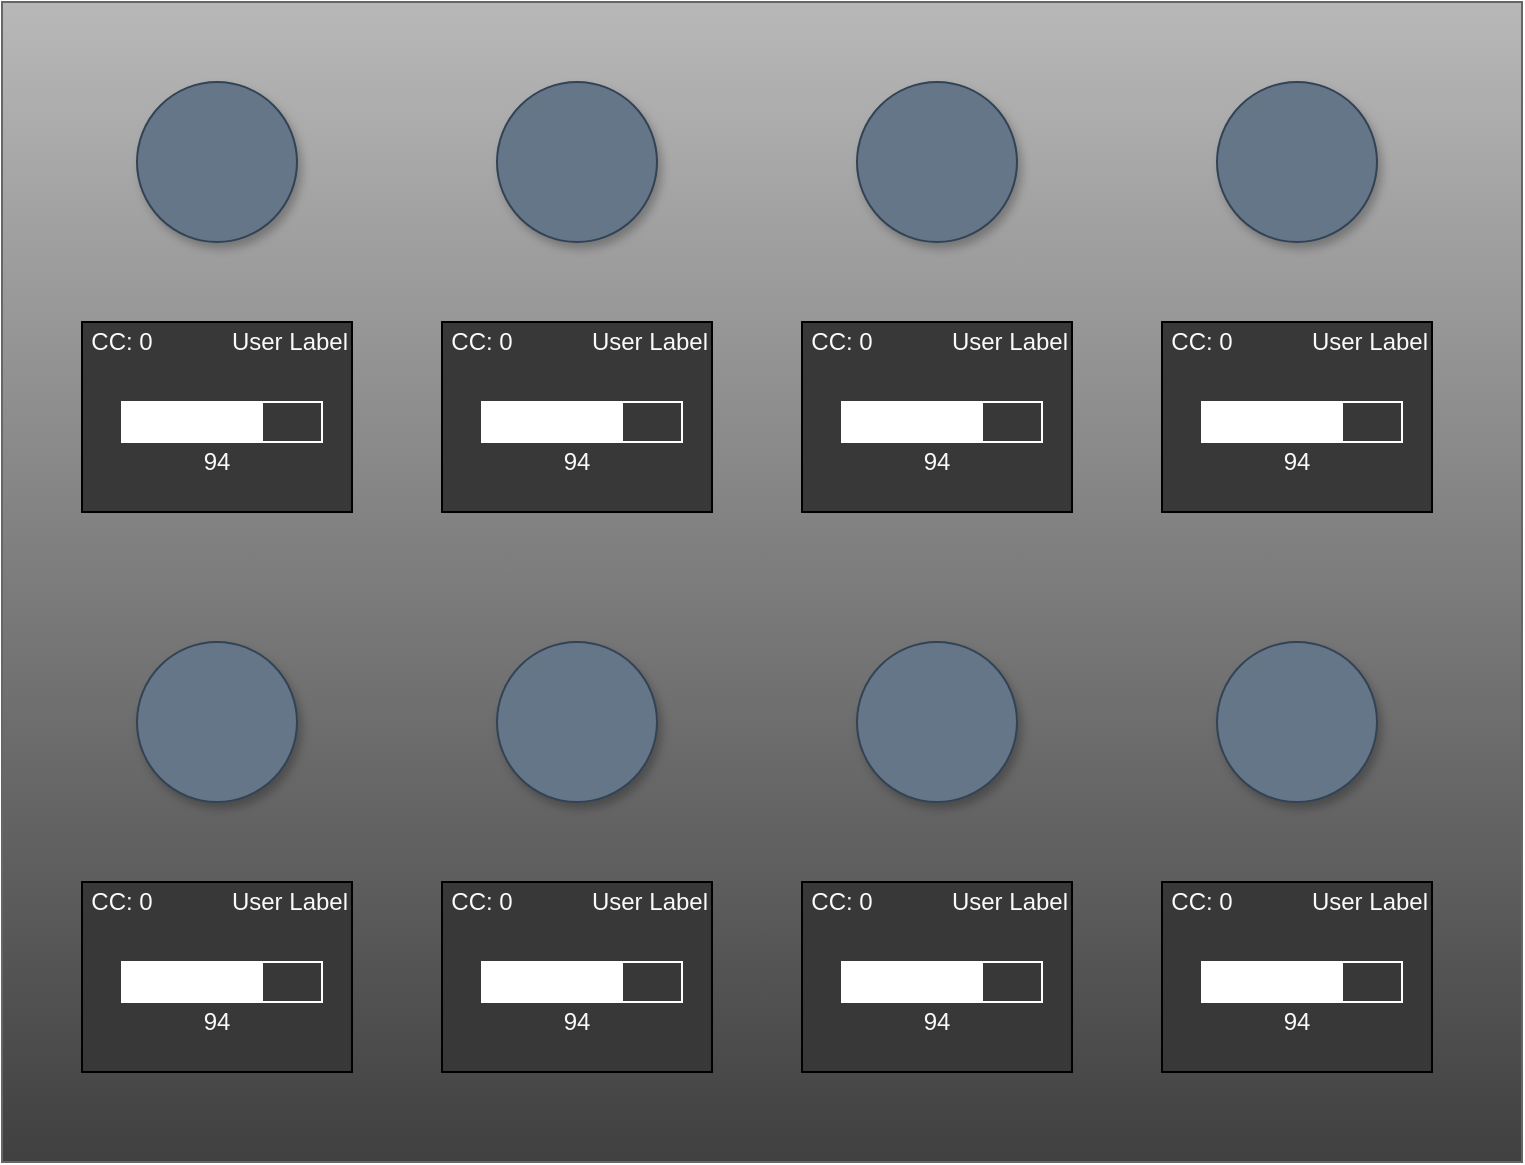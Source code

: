 <mxfile version="13.3.6" type="device"><diagram id="Tz9xx24FMaPvWQ6VEU9Z" name="Page-1"><mxGraphModel dx="1186" dy="778" grid="1" gridSize="5" guides="1" tooltips="1" connect="1" arrows="1" fold="1" page="1" pageScale="1" pageWidth="1169" pageHeight="827" math="0" shadow="0"><root><mxCell id="0"/><mxCell id="1" parent="0"/><mxCell id="v71p93RoLTWEEJK1BtKu-28" value="" style="rounded=0;whiteSpace=wrap;html=1;strokeColor=#666666;gradientColor=#404040;fillColor=#B8B8B8;gradientDirection=south;" vertex="1" parent="1"><mxGeometry x="40" y="80" width="760" height="580" as="geometry"/></mxCell><mxCell id="v71p93RoLTWEEJK1BtKu-1" value="" style="rounded=0;whiteSpace=wrap;html=1;fillColor=#383838;" vertex="1" parent="1"><mxGeometry x="80" y="240" width="135" height="95" as="geometry"/></mxCell><mxCell id="v71p93RoLTWEEJK1BtKu-5" value="" style="ellipse;whiteSpace=wrap;html=1;strokeColor=#314354;fillColor=#647687;fontColor=#ffffff;shadow=1;sketch=0;" vertex="1" parent="1"><mxGeometry x="107.5" y="120" width="80" height="80" as="geometry"/></mxCell><mxCell id="v71p93RoLTWEEJK1BtKu-6" value="" style="rounded=0;whiteSpace=wrap;html=1;fillColor=#383838;" vertex="1" parent="1"><mxGeometry x="260" y="240" width="135" height="95" as="geometry"/></mxCell><mxCell id="v71p93RoLTWEEJK1BtKu-7" value="" style="ellipse;whiteSpace=wrap;html=1;strokeColor=#314354;fillColor=#647687;fontColor=#ffffff;shadow=1;sketch=0;" vertex="1" parent="1"><mxGeometry x="287.5" y="120" width="80" height="80" as="geometry"/></mxCell><mxCell id="v71p93RoLTWEEJK1BtKu-8" value="" style="rounded=0;whiteSpace=wrap;html=1;fillColor=#383838;" vertex="1" parent="1"><mxGeometry x="440" y="240" width="135" height="95" as="geometry"/></mxCell><mxCell id="v71p93RoLTWEEJK1BtKu-9" value="" style="ellipse;whiteSpace=wrap;html=1;strokeColor=#314354;fillColor=#647687;fontColor=#ffffff;shadow=1;sketch=0;" vertex="1" parent="1"><mxGeometry x="467.5" y="120" width="80" height="80" as="geometry"/></mxCell><mxCell id="v71p93RoLTWEEJK1BtKu-10" value="" style="rounded=0;whiteSpace=wrap;html=1;fillColor=#383838;" vertex="1" parent="1"><mxGeometry x="620" y="240" width="135" height="95" as="geometry"/></mxCell><mxCell id="v71p93RoLTWEEJK1BtKu-11" value="" style="ellipse;whiteSpace=wrap;html=1;strokeColor=#314354;fillColor=#647687;fontColor=#ffffff;shadow=1;sketch=0;" vertex="1" parent="1"><mxGeometry x="647.5" y="120" width="80" height="80" as="geometry"/></mxCell><mxCell id="v71p93RoLTWEEJK1BtKu-20" value="" style="rounded=0;whiteSpace=wrap;html=1;fillColor=#383838;" vertex="1" parent="1"><mxGeometry x="80" y="520" width="135" height="95" as="geometry"/></mxCell><mxCell id="v71p93RoLTWEEJK1BtKu-21" value="" style="ellipse;whiteSpace=wrap;html=1;strokeColor=#314354;fillColor=#647687;fontColor=#ffffff;shadow=1;sketch=0;" vertex="1" parent="1"><mxGeometry x="107.5" y="400" width="80" height="80" as="geometry"/></mxCell><mxCell id="v71p93RoLTWEEJK1BtKu-22" value="" style="rounded=0;whiteSpace=wrap;html=1;fillColor=#383838;" vertex="1" parent="1"><mxGeometry x="260" y="520" width="135" height="95" as="geometry"/></mxCell><mxCell id="v71p93RoLTWEEJK1BtKu-23" value="" style="ellipse;whiteSpace=wrap;html=1;strokeColor=#314354;fillColor=#647687;fontColor=#ffffff;shadow=1;sketch=0;" vertex="1" parent="1"><mxGeometry x="287.5" y="400" width="80" height="80" as="geometry"/></mxCell><mxCell id="v71p93RoLTWEEJK1BtKu-24" value="" style="rounded=0;whiteSpace=wrap;html=1;fillColor=#383838;" vertex="1" parent="1"><mxGeometry x="440" y="520" width="135" height="95" as="geometry"/></mxCell><mxCell id="v71p93RoLTWEEJK1BtKu-25" value="" style="ellipse;whiteSpace=wrap;html=1;strokeColor=#314354;fillColor=#647687;fontColor=#ffffff;shadow=1;sketch=0;" vertex="1" parent="1"><mxGeometry x="467.5" y="400" width="80" height="80" as="geometry"/></mxCell><mxCell id="v71p93RoLTWEEJK1BtKu-26" value="" style="rounded=0;whiteSpace=wrap;html=1;fillColor=#383838;" vertex="1" parent="1"><mxGeometry x="620" y="520" width="135" height="95" as="geometry"/></mxCell><mxCell id="v71p93RoLTWEEJK1BtKu-27" value="" style="ellipse;whiteSpace=wrap;html=1;strokeColor=#314354;fillColor=#647687;fontColor=#ffffff;shadow=1;" vertex="1" parent="1"><mxGeometry x="647.5" y="400" width="80" height="80" as="geometry"/></mxCell><mxCell id="v71p93RoLTWEEJK1BtKu-36" value="" style="group" vertex="1" connectable="0" parent="1"><mxGeometry x="80" y="240" width="135" height="80" as="geometry"/></mxCell><mxCell id="v71p93RoLTWEEJK1BtKu-37" value="CC: 0" style="text;html=1;align=center;verticalAlign=middle;whiteSpace=wrap;rounded=0;fontColor=#FAFAFA;" vertex="1" parent="v71p93RoLTWEEJK1BtKu-36"><mxGeometry width="40" height="20" as="geometry"/></mxCell><mxCell id="v71p93RoLTWEEJK1BtKu-38" value="User Label" style="text;html=1;align=right;verticalAlign=middle;whiteSpace=wrap;rounded=0;fontColor=#FAFAFA;" vertex="1" parent="v71p93RoLTWEEJK1BtKu-36"><mxGeometry x="60" width="75" height="20" as="geometry"/></mxCell><mxCell id="v71p93RoLTWEEJK1BtKu-39" value="" style="rounded=0;whiteSpace=wrap;html=1;fillColor=none;strokeColor=#FFFFFF;" vertex="1" parent="v71p93RoLTWEEJK1BtKu-36"><mxGeometry x="20" y="40" width="100" height="20" as="geometry"/></mxCell><mxCell id="v71p93RoLTWEEJK1BtKu-40" value="" style="rounded=0;whiteSpace=wrap;html=1;strokeColor=#FFFFFF;" vertex="1" parent="v71p93RoLTWEEJK1BtKu-36"><mxGeometry x="20" y="40" width="70" height="20" as="geometry"/></mxCell><mxCell id="v71p93RoLTWEEJK1BtKu-41" value="94" style="text;html=1;align=center;verticalAlign=middle;whiteSpace=wrap;rounded=0;fontColor=#FAFAFA;" vertex="1" parent="v71p93RoLTWEEJK1BtKu-36"><mxGeometry y="60" width="135" height="20" as="geometry"/></mxCell><mxCell id="v71p93RoLTWEEJK1BtKu-42" value="" style="group" vertex="1" connectable="0" parent="1"><mxGeometry x="260" y="240" width="135" height="80" as="geometry"/></mxCell><mxCell id="v71p93RoLTWEEJK1BtKu-43" value="CC: 0" style="text;html=1;align=center;verticalAlign=middle;whiteSpace=wrap;rounded=0;fontColor=#FAFAFA;" vertex="1" parent="v71p93RoLTWEEJK1BtKu-42"><mxGeometry width="40" height="20" as="geometry"/></mxCell><mxCell id="v71p93RoLTWEEJK1BtKu-44" value="User Label" style="text;html=1;align=right;verticalAlign=middle;whiteSpace=wrap;rounded=0;fontColor=#FAFAFA;" vertex="1" parent="v71p93RoLTWEEJK1BtKu-42"><mxGeometry x="60" width="75" height="20" as="geometry"/></mxCell><mxCell id="v71p93RoLTWEEJK1BtKu-45" value="" style="rounded=0;whiteSpace=wrap;html=1;fillColor=none;strokeColor=#FFFFFF;" vertex="1" parent="v71p93RoLTWEEJK1BtKu-42"><mxGeometry x="20" y="40" width="100" height="20" as="geometry"/></mxCell><mxCell id="v71p93RoLTWEEJK1BtKu-46" value="" style="rounded=0;whiteSpace=wrap;html=1;strokeColor=#FFFFFF;" vertex="1" parent="v71p93RoLTWEEJK1BtKu-42"><mxGeometry x="20" y="40" width="70" height="20" as="geometry"/></mxCell><mxCell id="v71p93RoLTWEEJK1BtKu-47" value="94" style="text;html=1;align=center;verticalAlign=middle;whiteSpace=wrap;rounded=0;fontColor=#FAFAFA;" vertex="1" parent="v71p93RoLTWEEJK1BtKu-42"><mxGeometry y="60" width="135" height="20" as="geometry"/></mxCell><mxCell id="v71p93RoLTWEEJK1BtKu-48" value="" style="group" vertex="1" connectable="0" parent="1"><mxGeometry x="440" y="240" width="135" height="80" as="geometry"/></mxCell><mxCell id="v71p93RoLTWEEJK1BtKu-49" value="CC: 0" style="text;html=1;align=center;verticalAlign=middle;whiteSpace=wrap;rounded=0;fontColor=#FAFAFA;" vertex="1" parent="v71p93RoLTWEEJK1BtKu-48"><mxGeometry width="40" height="20" as="geometry"/></mxCell><mxCell id="v71p93RoLTWEEJK1BtKu-50" value="User Label" style="text;html=1;align=right;verticalAlign=middle;whiteSpace=wrap;rounded=0;fontColor=#FAFAFA;" vertex="1" parent="v71p93RoLTWEEJK1BtKu-48"><mxGeometry x="60" width="75" height="20" as="geometry"/></mxCell><mxCell id="v71p93RoLTWEEJK1BtKu-51" value="" style="rounded=0;whiteSpace=wrap;html=1;fillColor=none;strokeColor=#FFFFFF;" vertex="1" parent="v71p93RoLTWEEJK1BtKu-48"><mxGeometry x="20" y="40" width="100" height="20" as="geometry"/></mxCell><mxCell id="v71p93RoLTWEEJK1BtKu-52" value="" style="rounded=0;whiteSpace=wrap;html=1;strokeColor=#FFFFFF;" vertex="1" parent="v71p93RoLTWEEJK1BtKu-48"><mxGeometry x="20" y="40" width="70" height="20" as="geometry"/></mxCell><mxCell id="v71p93RoLTWEEJK1BtKu-53" value="94" style="text;html=1;align=center;verticalAlign=middle;whiteSpace=wrap;rounded=0;fontColor=#FAFAFA;" vertex="1" parent="v71p93RoLTWEEJK1BtKu-48"><mxGeometry y="60" width="135" height="20" as="geometry"/></mxCell><mxCell id="v71p93RoLTWEEJK1BtKu-61" value="" style="group" vertex="1" connectable="0" parent="1"><mxGeometry x="620" y="240" width="135" height="80" as="geometry"/></mxCell><mxCell id="v71p93RoLTWEEJK1BtKu-62" value="CC: 0" style="text;html=1;align=center;verticalAlign=middle;whiteSpace=wrap;rounded=0;fontColor=#FAFAFA;" vertex="1" parent="v71p93RoLTWEEJK1BtKu-61"><mxGeometry width="40" height="20" as="geometry"/></mxCell><mxCell id="v71p93RoLTWEEJK1BtKu-63" value="User Label" style="text;html=1;align=right;verticalAlign=middle;whiteSpace=wrap;rounded=0;fontColor=#FAFAFA;" vertex="1" parent="v71p93RoLTWEEJK1BtKu-61"><mxGeometry x="60" width="75" height="20" as="geometry"/></mxCell><mxCell id="v71p93RoLTWEEJK1BtKu-64" value="" style="rounded=0;whiteSpace=wrap;html=1;fillColor=none;strokeColor=#FFFFFF;" vertex="1" parent="v71p93RoLTWEEJK1BtKu-61"><mxGeometry x="20" y="40" width="100" height="20" as="geometry"/></mxCell><mxCell id="v71p93RoLTWEEJK1BtKu-65" value="" style="rounded=0;whiteSpace=wrap;html=1;strokeColor=#FFFFFF;" vertex="1" parent="v71p93RoLTWEEJK1BtKu-61"><mxGeometry x="20" y="40" width="70" height="20" as="geometry"/></mxCell><mxCell id="v71p93RoLTWEEJK1BtKu-66" value="94" style="text;html=1;align=center;verticalAlign=middle;whiteSpace=wrap;rounded=0;fontColor=#FAFAFA;" vertex="1" parent="v71p93RoLTWEEJK1BtKu-61"><mxGeometry y="60" width="135" height="20" as="geometry"/></mxCell><mxCell id="v71p93RoLTWEEJK1BtKu-91" value="" style="group" vertex="1" connectable="0" parent="1"><mxGeometry x="80" y="520" width="135" height="80" as="geometry"/></mxCell><mxCell id="v71p93RoLTWEEJK1BtKu-92" value="CC: 0" style="text;html=1;align=center;verticalAlign=middle;whiteSpace=wrap;rounded=0;fontColor=#FAFAFA;" vertex="1" parent="v71p93RoLTWEEJK1BtKu-91"><mxGeometry width="40" height="20" as="geometry"/></mxCell><mxCell id="v71p93RoLTWEEJK1BtKu-93" value="User Label" style="text;html=1;align=right;verticalAlign=middle;whiteSpace=wrap;rounded=0;fontColor=#FAFAFA;" vertex="1" parent="v71p93RoLTWEEJK1BtKu-91"><mxGeometry x="60" width="75" height="20" as="geometry"/></mxCell><mxCell id="v71p93RoLTWEEJK1BtKu-94" value="" style="rounded=0;whiteSpace=wrap;html=1;fillColor=none;strokeColor=#FFFFFF;" vertex="1" parent="v71p93RoLTWEEJK1BtKu-91"><mxGeometry x="20" y="40" width="100" height="20" as="geometry"/></mxCell><mxCell id="v71p93RoLTWEEJK1BtKu-95" value="" style="rounded=0;whiteSpace=wrap;html=1;strokeColor=#FFFFFF;" vertex="1" parent="v71p93RoLTWEEJK1BtKu-91"><mxGeometry x="20" y="40" width="70" height="20" as="geometry"/></mxCell><mxCell id="v71p93RoLTWEEJK1BtKu-96" value="94" style="text;html=1;align=center;verticalAlign=middle;whiteSpace=wrap;rounded=0;fontColor=#FAFAFA;" vertex="1" parent="v71p93RoLTWEEJK1BtKu-91"><mxGeometry y="60" width="135" height="20" as="geometry"/></mxCell><mxCell id="v71p93RoLTWEEJK1BtKu-97" value="" style="group" vertex="1" connectable="0" parent="1"><mxGeometry x="260" y="520" width="135" height="80" as="geometry"/></mxCell><mxCell id="v71p93RoLTWEEJK1BtKu-98" value="CC: 0" style="text;html=1;align=center;verticalAlign=middle;whiteSpace=wrap;rounded=0;fontColor=#FAFAFA;" vertex="1" parent="v71p93RoLTWEEJK1BtKu-97"><mxGeometry width="40" height="20" as="geometry"/></mxCell><mxCell id="v71p93RoLTWEEJK1BtKu-99" value="User Label" style="text;html=1;align=right;verticalAlign=middle;whiteSpace=wrap;rounded=0;fontColor=#FAFAFA;" vertex="1" parent="v71p93RoLTWEEJK1BtKu-97"><mxGeometry x="60" width="75" height="20" as="geometry"/></mxCell><mxCell id="v71p93RoLTWEEJK1BtKu-100" value="" style="rounded=0;whiteSpace=wrap;html=1;fillColor=none;strokeColor=#FFFFFF;" vertex="1" parent="v71p93RoLTWEEJK1BtKu-97"><mxGeometry x="20" y="40" width="100" height="20" as="geometry"/></mxCell><mxCell id="v71p93RoLTWEEJK1BtKu-101" value="" style="rounded=0;whiteSpace=wrap;html=1;strokeColor=#FFFFFF;" vertex="1" parent="v71p93RoLTWEEJK1BtKu-97"><mxGeometry x="20" y="40" width="70" height="20" as="geometry"/></mxCell><mxCell id="v71p93RoLTWEEJK1BtKu-102" value="94" style="text;html=1;align=center;verticalAlign=middle;whiteSpace=wrap;rounded=0;fontColor=#FAFAFA;" vertex="1" parent="v71p93RoLTWEEJK1BtKu-97"><mxGeometry y="60" width="135" height="20" as="geometry"/></mxCell><mxCell id="v71p93RoLTWEEJK1BtKu-103" value="" style="group" vertex="1" connectable="0" parent="1"><mxGeometry x="440" y="520" width="135" height="80" as="geometry"/></mxCell><mxCell id="v71p93RoLTWEEJK1BtKu-104" value="CC: 0" style="text;html=1;align=center;verticalAlign=middle;whiteSpace=wrap;rounded=0;fontColor=#FAFAFA;" vertex="1" parent="v71p93RoLTWEEJK1BtKu-103"><mxGeometry width="40" height="20" as="geometry"/></mxCell><mxCell id="v71p93RoLTWEEJK1BtKu-105" value="User Label" style="text;html=1;align=right;verticalAlign=middle;whiteSpace=wrap;rounded=0;fontColor=#FAFAFA;" vertex="1" parent="v71p93RoLTWEEJK1BtKu-103"><mxGeometry x="60" width="75" height="20" as="geometry"/></mxCell><mxCell id="v71p93RoLTWEEJK1BtKu-106" value="" style="rounded=0;whiteSpace=wrap;html=1;fillColor=none;strokeColor=#FFFFFF;" vertex="1" parent="v71p93RoLTWEEJK1BtKu-103"><mxGeometry x="20" y="40" width="100" height="20" as="geometry"/></mxCell><mxCell id="v71p93RoLTWEEJK1BtKu-107" value="" style="rounded=0;whiteSpace=wrap;html=1;strokeColor=#FFFFFF;" vertex="1" parent="v71p93RoLTWEEJK1BtKu-103"><mxGeometry x="20" y="40" width="70" height="20" as="geometry"/></mxCell><mxCell id="v71p93RoLTWEEJK1BtKu-108" value="94" style="text;html=1;align=center;verticalAlign=middle;whiteSpace=wrap;rounded=0;fontColor=#FAFAFA;" vertex="1" parent="v71p93RoLTWEEJK1BtKu-103"><mxGeometry y="60" width="135" height="20" as="geometry"/></mxCell><mxCell id="v71p93RoLTWEEJK1BtKu-109" value="" style="group" vertex="1" connectable="0" parent="1"><mxGeometry x="620" y="520" width="135" height="80" as="geometry"/></mxCell><mxCell id="v71p93RoLTWEEJK1BtKu-110" value="CC: 0" style="text;html=1;align=center;verticalAlign=middle;whiteSpace=wrap;rounded=0;fontColor=#FAFAFA;" vertex="1" parent="v71p93RoLTWEEJK1BtKu-109"><mxGeometry width="40" height="20" as="geometry"/></mxCell><mxCell id="v71p93RoLTWEEJK1BtKu-111" value="User Label" style="text;html=1;align=right;verticalAlign=middle;whiteSpace=wrap;rounded=0;fontColor=#FAFAFA;" vertex="1" parent="v71p93RoLTWEEJK1BtKu-109"><mxGeometry x="60" width="75" height="20" as="geometry"/></mxCell><mxCell id="v71p93RoLTWEEJK1BtKu-112" value="" style="rounded=0;whiteSpace=wrap;html=1;fillColor=none;strokeColor=#FFFFFF;" vertex="1" parent="v71p93RoLTWEEJK1BtKu-109"><mxGeometry x="20" y="40" width="100" height="20" as="geometry"/></mxCell><mxCell id="v71p93RoLTWEEJK1BtKu-113" value="" style="rounded=0;whiteSpace=wrap;html=1;strokeColor=#FFFFFF;" vertex="1" parent="v71p93RoLTWEEJK1BtKu-109"><mxGeometry x="20" y="40" width="70" height="20" as="geometry"/></mxCell><mxCell id="v71p93RoLTWEEJK1BtKu-114" value="94" style="text;html=1;align=center;verticalAlign=middle;whiteSpace=wrap;rounded=0;fontColor=#FAFAFA;" vertex="1" parent="v71p93RoLTWEEJK1BtKu-109"><mxGeometry y="60" width="135" height="20" as="geometry"/></mxCell></root></mxGraphModel></diagram></mxfile>